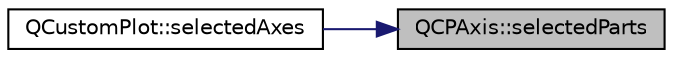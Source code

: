 digraph "QCPAxis::selectedParts"
{
 // LATEX_PDF_SIZE
  edge [fontname="Helvetica",fontsize="10",labelfontname="Helvetica",labelfontsize="10"];
  node [fontname="Helvetica",fontsize="10",shape=record];
  rankdir="RL";
  Node1 [label="QCPAxis::selectedParts",height=0.2,width=0.4,color="black", fillcolor="grey75", style="filled", fontcolor="black",tooltip=" "];
  Node1 -> Node2 [dir="back",color="midnightblue",fontsize="10",style="solid",fontname="Helvetica"];
  Node2 [label="QCustomPlot::selectedAxes",height=0.2,width=0.4,color="black", fillcolor="white", style="filled",URL="$classQCustomPlot.html#a7e6b07792b1cb2c31681596582d14dbe",tooltip=" "];
}
